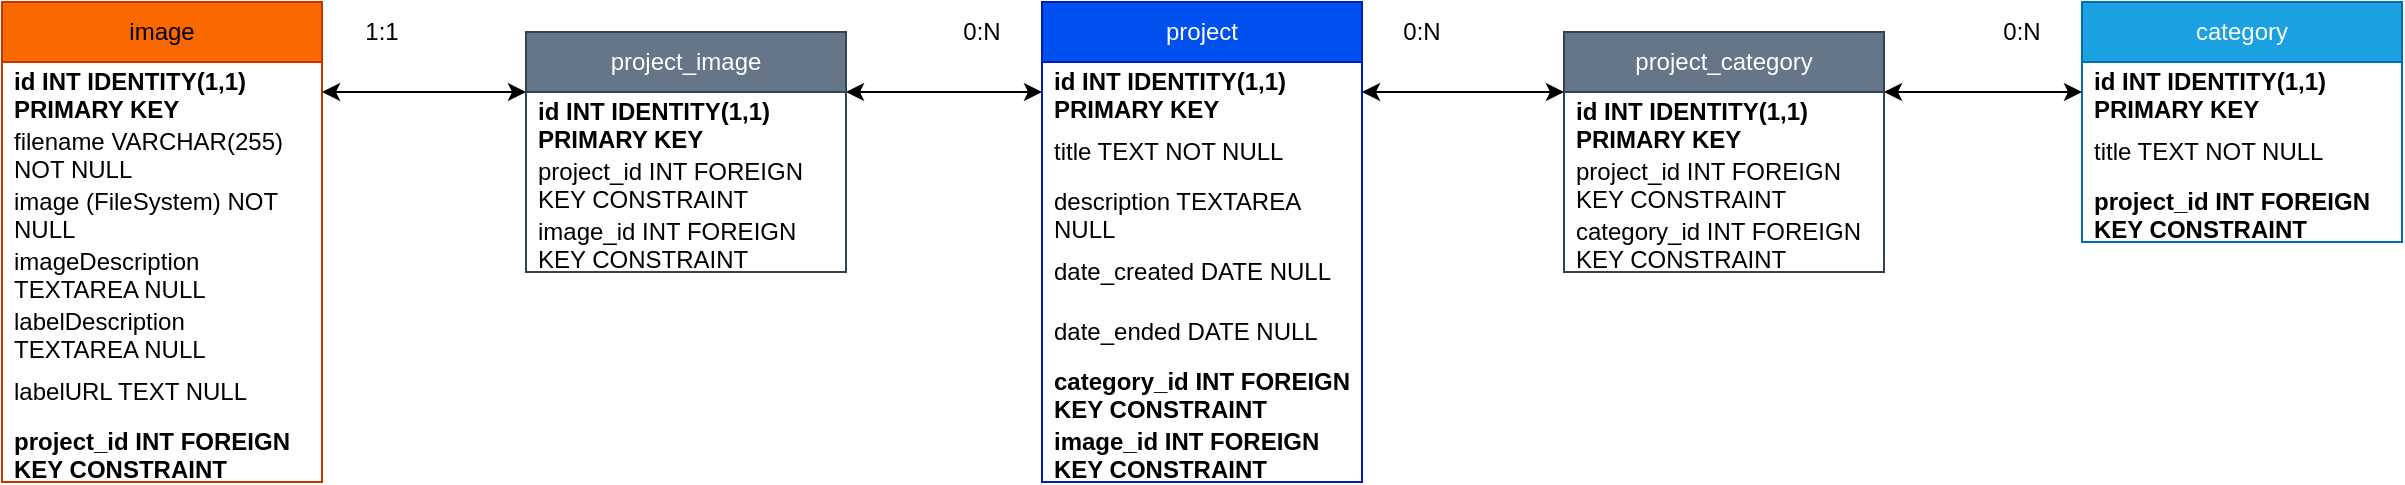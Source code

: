 <mxfile version="24.7.6">
  <diagram name="Page-1" id="vTBhVdT87Nl-stSNF-wH">
    <mxGraphModel dx="2214" dy="756" grid="1" gridSize="10" guides="1" tooltips="1" connect="1" arrows="1" fold="1" page="1" pageScale="1" pageWidth="850" pageHeight="1100" math="0" shadow="0">
      <root>
        <mxCell id="0" />
        <mxCell id="1" parent="0" />
        <mxCell id="7c8FUwOzpwBB-ppCw2pv-1" value="project" style="swimlane;fontStyle=0;childLayout=stackLayout;horizontal=1;startSize=30;horizontalStack=0;resizeParent=1;resizeParentMax=0;resizeLast=0;collapsible=1;marginBottom=0;whiteSpace=wrap;html=1;rounded=0;fillColor=#0050ef;fontColor=#ffffff;strokeColor=#001DBC;" vertex="1" parent="1">
          <mxGeometry x="320" y="160" width="160" height="240" as="geometry" />
        </mxCell>
        <mxCell id="7c8FUwOzpwBB-ppCw2pv-2" value="&lt;b&gt;id INT IDENTITY(1,1) PRIMARY KEY&lt;/b&gt;" style="text;strokeColor=none;fillColor=none;align=left;verticalAlign=middle;spacingLeft=4;spacingRight=4;overflow=hidden;points=[[0,0.5],[1,0.5]];portConstraint=eastwest;rotatable=0;whiteSpace=wrap;html=1;" vertex="1" parent="7c8FUwOzpwBB-ppCw2pv-1">
          <mxGeometry y="30" width="160" height="30" as="geometry" />
        </mxCell>
        <mxCell id="7c8FUwOzpwBB-ppCw2pv-3" value="title TEXT NOT NULL" style="text;strokeColor=none;fillColor=none;align=left;verticalAlign=middle;spacingLeft=4;spacingRight=4;overflow=hidden;points=[[0,0.5],[1,0.5]];portConstraint=eastwest;rotatable=0;whiteSpace=wrap;html=1;" vertex="1" parent="7c8FUwOzpwBB-ppCw2pv-1">
          <mxGeometry y="60" width="160" height="30" as="geometry" />
        </mxCell>
        <mxCell id="7c8FUwOzpwBB-ppCw2pv-4" value="description TEXTAREA NULL" style="text;strokeColor=none;fillColor=none;align=left;verticalAlign=middle;spacingLeft=4;spacingRight=4;overflow=hidden;points=[[0,0.5],[1,0.5]];portConstraint=eastwest;rotatable=0;whiteSpace=wrap;html=1;" vertex="1" parent="7c8FUwOzpwBB-ppCw2pv-1">
          <mxGeometry y="90" width="160" height="30" as="geometry" />
        </mxCell>
        <mxCell id="7c8FUwOzpwBB-ppCw2pv-5" value="date_created DATE NULL" style="text;strokeColor=none;fillColor=none;align=left;verticalAlign=middle;spacingLeft=4;spacingRight=4;overflow=hidden;points=[[0,0.5],[1,0.5]];portConstraint=eastwest;rotatable=0;whiteSpace=wrap;html=1;" vertex="1" parent="7c8FUwOzpwBB-ppCw2pv-1">
          <mxGeometry y="120" width="160" height="30" as="geometry" />
        </mxCell>
        <mxCell id="7c8FUwOzpwBB-ppCw2pv-6" value="date_ended DATE NULL" style="text;strokeColor=none;fillColor=none;align=left;verticalAlign=middle;spacingLeft=4;spacingRight=4;overflow=hidden;points=[[0,0.5],[1,0.5]];portConstraint=eastwest;rotatable=0;whiteSpace=wrap;html=1;" vertex="1" parent="7c8FUwOzpwBB-ppCw2pv-1">
          <mxGeometry y="150" width="160" height="30" as="geometry" />
        </mxCell>
        <mxCell id="7c8FUwOzpwBB-ppCw2pv-7" value="&lt;b&gt;category_id INT FOREIGN KEY CONSTRAINT&lt;/b&gt;" style="text;strokeColor=none;fillColor=none;align=left;verticalAlign=middle;spacingLeft=4;spacingRight=4;overflow=hidden;points=[[0,0.5],[1,0.5]];portConstraint=eastwest;rotatable=0;whiteSpace=wrap;html=1;" vertex="1" parent="7c8FUwOzpwBB-ppCw2pv-1">
          <mxGeometry y="180" width="160" height="30" as="geometry" />
        </mxCell>
        <mxCell id="7c8FUwOzpwBB-ppCw2pv-8" value="&lt;b&gt;image_id INT FOREIGN KEY CONSTRAINT&lt;/b&gt;" style="text;strokeColor=none;fillColor=none;align=left;verticalAlign=middle;spacingLeft=4;spacingRight=4;overflow=hidden;points=[[0,0.5],[1,0.5]];portConstraint=eastwest;rotatable=0;whiteSpace=wrap;html=1;" vertex="1" parent="7c8FUwOzpwBB-ppCw2pv-1">
          <mxGeometry y="210" width="160" height="30" as="geometry" />
        </mxCell>
        <mxCell id="7c8FUwOzpwBB-ppCw2pv-9" value="category" style="swimlane;fontStyle=0;childLayout=stackLayout;horizontal=1;startSize=30;horizontalStack=0;resizeParent=1;resizeParentMax=0;resizeLast=0;collapsible=1;marginBottom=0;whiteSpace=wrap;html=1;fillColor=#1ba1e2;fontColor=#ffffff;strokeColor=#006EAF;" vertex="1" parent="1">
          <mxGeometry x="840" y="160" width="160" height="120" as="geometry" />
        </mxCell>
        <mxCell id="7c8FUwOzpwBB-ppCw2pv-10" value="&lt;b&gt;id INT IDENTITY(1,1) PRIMARY KEY&lt;/b&gt;" style="text;strokeColor=none;fillColor=none;align=left;verticalAlign=middle;spacingLeft=4;spacingRight=4;overflow=hidden;points=[[0,0.5],[1,0.5]];portConstraint=eastwest;rotatable=0;whiteSpace=wrap;html=1;" vertex="1" parent="7c8FUwOzpwBB-ppCw2pv-9">
          <mxGeometry y="30" width="160" height="30" as="geometry" />
        </mxCell>
        <mxCell id="7c8FUwOzpwBB-ppCw2pv-11" value="title TEXT NOT NULL" style="text;strokeColor=none;fillColor=none;align=left;verticalAlign=middle;spacingLeft=4;spacingRight=4;overflow=hidden;points=[[0,0.5],[1,0.5]];portConstraint=eastwest;rotatable=0;whiteSpace=wrap;html=1;" vertex="1" parent="7c8FUwOzpwBB-ppCw2pv-9">
          <mxGeometry y="60" width="160" height="30" as="geometry" />
        </mxCell>
        <mxCell id="7c8FUwOzpwBB-ppCw2pv-12" value="&lt;b&gt;project_id INT FOREIGN KEY CONSTRAINT&lt;/b&gt;" style="text;strokeColor=none;fillColor=none;align=left;verticalAlign=middle;spacingLeft=4;spacingRight=4;overflow=hidden;points=[[0,0.5],[1,0.5]];portConstraint=eastwest;rotatable=0;whiteSpace=wrap;html=1;" vertex="1" parent="7c8FUwOzpwBB-ppCw2pv-9">
          <mxGeometry y="90" width="160" height="30" as="geometry" />
        </mxCell>
        <mxCell id="7c8FUwOzpwBB-ppCw2pv-13" value="image" style="swimlane;fontStyle=0;childLayout=stackLayout;horizontal=1;startSize=30;horizontalStack=0;resizeParent=1;resizeParentMax=0;resizeLast=0;collapsible=1;marginBottom=0;whiteSpace=wrap;html=1;fillColor=#fa6800;strokeColor=#C73500;fontColor=#000000;" vertex="1" parent="1">
          <mxGeometry x="-200" y="160" width="160" height="240" as="geometry" />
        </mxCell>
        <mxCell id="7c8FUwOzpwBB-ppCw2pv-14" value="&lt;b&gt;id INT IDENTITY(1,1) PRIMARY KEY&lt;/b&gt;" style="text;strokeColor=none;fillColor=none;align=left;verticalAlign=middle;spacingLeft=4;spacingRight=4;overflow=hidden;points=[[0,0.5],[1,0.5]];portConstraint=eastwest;rotatable=0;whiteSpace=wrap;html=1;" vertex="1" parent="7c8FUwOzpwBB-ppCw2pv-13">
          <mxGeometry y="30" width="160" height="30" as="geometry" />
        </mxCell>
        <mxCell id="7c8FUwOzpwBB-ppCw2pv-15" value="filename VARCHAR(255) NOT NULL" style="text;strokeColor=none;fillColor=none;align=left;verticalAlign=middle;spacingLeft=4;spacingRight=4;overflow=hidden;points=[[0,0.5],[1,0.5]];portConstraint=eastwest;rotatable=0;whiteSpace=wrap;html=1;" vertex="1" parent="7c8FUwOzpwBB-ppCw2pv-13">
          <mxGeometry y="60" width="160" height="30" as="geometry" />
        </mxCell>
        <mxCell id="7c8FUwOzpwBB-ppCw2pv-16" value="image (FileSystem) NOT NULL" style="text;strokeColor=none;fillColor=none;align=left;verticalAlign=middle;spacingLeft=4;spacingRight=4;overflow=hidden;points=[[0,0.5],[1,0.5]];portConstraint=eastwest;rotatable=0;whiteSpace=wrap;html=1;" vertex="1" parent="7c8FUwOzpwBB-ppCw2pv-13">
          <mxGeometry y="90" width="160" height="30" as="geometry" />
        </mxCell>
        <mxCell id="7c8FUwOzpwBB-ppCw2pv-29" value="imageDescription TEXTAREA NULL" style="text;strokeColor=none;fillColor=none;align=left;verticalAlign=middle;spacingLeft=4;spacingRight=4;overflow=hidden;points=[[0,0.5],[1,0.5]];portConstraint=eastwest;rotatable=0;whiteSpace=wrap;html=1;" vertex="1" parent="7c8FUwOzpwBB-ppCw2pv-13">
          <mxGeometry y="120" width="160" height="30" as="geometry" />
        </mxCell>
        <mxCell id="7c8FUwOzpwBB-ppCw2pv-30" value="labelDescription TEXTAREA NULL" style="text;strokeColor=none;fillColor=none;align=left;verticalAlign=middle;spacingLeft=4;spacingRight=4;overflow=hidden;points=[[0,0.5],[1,0.5]];portConstraint=eastwest;rotatable=0;whiteSpace=wrap;html=1;" vertex="1" parent="7c8FUwOzpwBB-ppCw2pv-13">
          <mxGeometry y="150" width="160" height="30" as="geometry" />
        </mxCell>
        <mxCell id="7c8FUwOzpwBB-ppCw2pv-31" value="labelURL TEXT NULL" style="text;strokeColor=none;fillColor=none;align=left;verticalAlign=middle;spacingLeft=4;spacingRight=4;overflow=hidden;points=[[0,0.5],[1,0.5]];portConstraint=eastwest;rotatable=0;whiteSpace=wrap;html=1;" vertex="1" parent="7c8FUwOzpwBB-ppCw2pv-13">
          <mxGeometry y="180" width="160" height="30" as="geometry" />
        </mxCell>
        <mxCell id="7c8FUwOzpwBB-ppCw2pv-17" value="&lt;b&gt;project_id INT FOREIGN KEY CONSTRAINT&lt;/b&gt;" style="text;strokeColor=none;fillColor=none;align=left;verticalAlign=middle;spacingLeft=4;spacingRight=4;overflow=hidden;points=[[0,0.5],[1,0.5]];portConstraint=eastwest;rotatable=0;whiteSpace=wrap;html=1;" vertex="1" parent="7c8FUwOzpwBB-ppCw2pv-13">
          <mxGeometry y="210" width="160" height="30" as="geometry" />
        </mxCell>
        <mxCell id="7c8FUwOzpwBB-ppCw2pv-23" value="" style="endArrow=classic;startArrow=classic;html=1;rounded=0;exitX=0;exitY=0.5;exitDx=0;exitDy=0;entryX=1;entryY=0.25;entryDx=0;entryDy=0;" edge="1" parent="1" source="7c8FUwOzpwBB-ppCw2pv-2" target="7c8FUwOzpwBB-ppCw2pv-32">
          <mxGeometry width="50" height="50" relative="1" as="geometry">
            <mxPoint x="400" y="410" as="sourcePoint" />
            <mxPoint x="200" y="205" as="targetPoint" />
          </mxGeometry>
        </mxCell>
        <mxCell id="7c8FUwOzpwBB-ppCw2pv-25" value="0:N" style="text;html=1;align=center;verticalAlign=middle;whiteSpace=wrap;rounded=0;" vertex="1" parent="1">
          <mxGeometry x="260" y="160" width="60" height="30" as="geometry" />
        </mxCell>
        <mxCell id="7c8FUwOzpwBB-ppCw2pv-26" value="1:1" style="text;html=1;align=center;verticalAlign=middle;whiteSpace=wrap;rounded=0;" vertex="1" parent="1">
          <mxGeometry x="-40" y="160" width="60" height="30" as="geometry" />
        </mxCell>
        <mxCell id="7c8FUwOzpwBB-ppCw2pv-27" value="0:N" style="text;html=1;align=center;verticalAlign=middle;whiteSpace=wrap;rounded=0;" vertex="1" parent="1">
          <mxGeometry x="480" y="160" width="60" height="30" as="geometry" />
        </mxCell>
        <mxCell id="7c8FUwOzpwBB-ppCw2pv-28" value="0:N" style="text;html=1;align=center;verticalAlign=middle;whiteSpace=wrap;rounded=0;" vertex="1" parent="1">
          <mxGeometry x="780" y="160" width="60" height="30" as="geometry" />
        </mxCell>
        <mxCell id="7c8FUwOzpwBB-ppCw2pv-32" value="project_image" style="swimlane;fontStyle=0;childLayout=stackLayout;horizontal=1;startSize=30;horizontalStack=0;resizeParent=1;resizeParentMax=0;resizeLast=0;collapsible=1;marginBottom=0;whiteSpace=wrap;html=1;fillColor=#647687;fontColor=#ffffff;strokeColor=#314354;" vertex="1" parent="1">
          <mxGeometry x="62" y="175" width="160" height="120" as="geometry" />
        </mxCell>
        <mxCell id="7c8FUwOzpwBB-ppCw2pv-33" value="&lt;b&gt;id INT IDENTITY(1,1) PRIMARY KEY&lt;/b&gt;" style="text;strokeColor=none;fillColor=none;align=left;verticalAlign=middle;spacingLeft=4;spacingRight=4;overflow=hidden;points=[[0,0.5],[1,0.5]];portConstraint=eastwest;rotatable=0;whiteSpace=wrap;html=1;" vertex="1" parent="7c8FUwOzpwBB-ppCw2pv-32">
          <mxGeometry y="30" width="160" height="30" as="geometry" />
        </mxCell>
        <mxCell id="7c8FUwOzpwBB-ppCw2pv-34" value="project_id INT FOREIGN KEY CONSTRAINT" style="text;strokeColor=none;fillColor=none;align=left;verticalAlign=middle;spacingLeft=4;spacingRight=4;overflow=hidden;points=[[0,0.5],[1,0.5]];portConstraint=eastwest;rotatable=0;whiteSpace=wrap;html=1;" vertex="1" parent="7c8FUwOzpwBB-ppCw2pv-32">
          <mxGeometry y="60" width="160" height="30" as="geometry" />
        </mxCell>
        <mxCell id="7c8FUwOzpwBB-ppCw2pv-35" value="image_id INT FOREIGN KEY CONSTRAINT" style="text;strokeColor=none;fillColor=none;align=left;verticalAlign=middle;spacingLeft=4;spacingRight=4;overflow=hidden;points=[[0,0.5],[1,0.5]];portConstraint=eastwest;rotatable=0;whiteSpace=wrap;html=1;" vertex="1" parent="7c8FUwOzpwBB-ppCw2pv-32">
          <mxGeometry y="90" width="160" height="30" as="geometry" />
        </mxCell>
        <mxCell id="7c8FUwOzpwBB-ppCw2pv-36" value="project_category" style="swimlane;fontStyle=0;childLayout=stackLayout;horizontal=1;startSize=30;horizontalStack=0;resizeParent=1;resizeParentMax=0;resizeLast=0;collapsible=1;marginBottom=0;whiteSpace=wrap;html=1;fillColor=#647687;fontColor=#ffffff;strokeColor=#314354;" vertex="1" parent="1">
          <mxGeometry x="581" y="175" width="160" height="120" as="geometry" />
        </mxCell>
        <mxCell id="7c8FUwOzpwBB-ppCw2pv-37" value="&lt;b&gt;id INT IDENTITY(1,1) PRIMARY KEY&lt;/b&gt;" style="text;strokeColor=none;fillColor=none;align=left;verticalAlign=middle;spacingLeft=4;spacingRight=4;overflow=hidden;points=[[0,0.5],[1,0.5]];portConstraint=eastwest;rotatable=0;whiteSpace=wrap;html=1;" vertex="1" parent="7c8FUwOzpwBB-ppCw2pv-36">
          <mxGeometry y="30" width="160" height="30" as="geometry" />
        </mxCell>
        <mxCell id="7c8FUwOzpwBB-ppCw2pv-38" value="project_id INT FOREIGN KEY CONSTRAINT" style="text;strokeColor=none;fillColor=none;align=left;verticalAlign=middle;spacingLeft=4;spacingRight=4;overflow=hidden;points=[[0,0.5],[1,0.5]];portConstraint=eastwest;rotatable=0;whiteSpace=wrap;html=1;" vertex="1" parent="7c8FUwOzpwBB-ppCw2pv-36">
          <mxGeometry y="60" width="160" height="30" as="geometry" />
        </mxCell>
        <mxCell id="7c8FUwOzpwBB-ppCw2pv-39" value="category_id INT FOREIGN KEY CONSTRAINT" style="text;strokeColor=none;fillColor=none;align=left;verticalAlign=middle;spacingLeft=4;spacingRight=4;overflow=hidden;points=[[0,0.5],[1,0.5]];portConstraint=eastwest;rotatable=0;whiteSpace=wrap;html=1;" vertex="1" parent="7c8FUwOzpwBB-ppCw2pv-36">
          <mxGeometry y="90" width="160" height="30" as="geometry" />
        </mxCell>
        <mxCell id="7c8FUwOzpwBB-ppCw2pv-40" value="" style="endArrow=classic;startArrow=classic;html=1;rounded=0;exitX=1;exitY=0.5;exitDx=0;exitDy=0;entryX=0;entryY=0.25;entryDx=0;entryDy=0;" edge="1" parent="1" source="7c8FUwOzpwBB-ppCw2pv-14" target="7c8FUwOzpwBB-ppCw2pv-32">
          <mxGeometry width="50" height="50" relative="1" as="geometry">
            <mxPoint x="400" y="410" as="sourcePoint" />
            <mxPoint x="450" y="360" as="targetPoint" />
          </mxGeometry>
        </mxCell>
        <mxCell id="7c8FUwOzpwBB-ppCw2pv-41" value="" style="endArrow=classic;startArrow=classic;html=1;rounded=0;exitX=1;exitY=0.5;exitDx=0;exitDy=0;entryX=0;entryY=0.25;entryDx=0;entryDy=0;" edge="1" parent="1" source="7c8FUwOzpwBB-ppCw2pv-2" target="7c8FUwOzpwBB-ppCw2pv-36">
          <mxGeometry width="50" height="50" relative="1" as="geometry">
            <mxPoint x="400" y="410" as="sourcePoint" />
            <mxPoint x="450" y="360" as="targetPoint" />
          </mxGeometry>
        </mxCell>
        <mxCell id="7c8FUwOzpwBB-ppCw2pv-42" value="" style="endArrow=classic;startArrow=classic;html=1;rounded=0;exitX=0;exitY=0.5;exitDx=0;exitDy=0;entryX=1;entryY=0.25;entryDx=0;entryDy=0;" edge="1" parent="1" source="7c8FUwOzpwBB-ppCw2pv-10" target="7c8FUwOzpwBB-ppCw2pv-36">
          <mxGeometry width="50" height="50" relative="1" as="geometry">
            <mxPoint x="400" y="410" as="sourcePoint" />
            <mxPoint x="450" y="360" as="targetPoint" />
          </mxGeometry>
        </mxCell>
      </root>
    </mxGraphModel>
  </diagram>
</mxfile>
